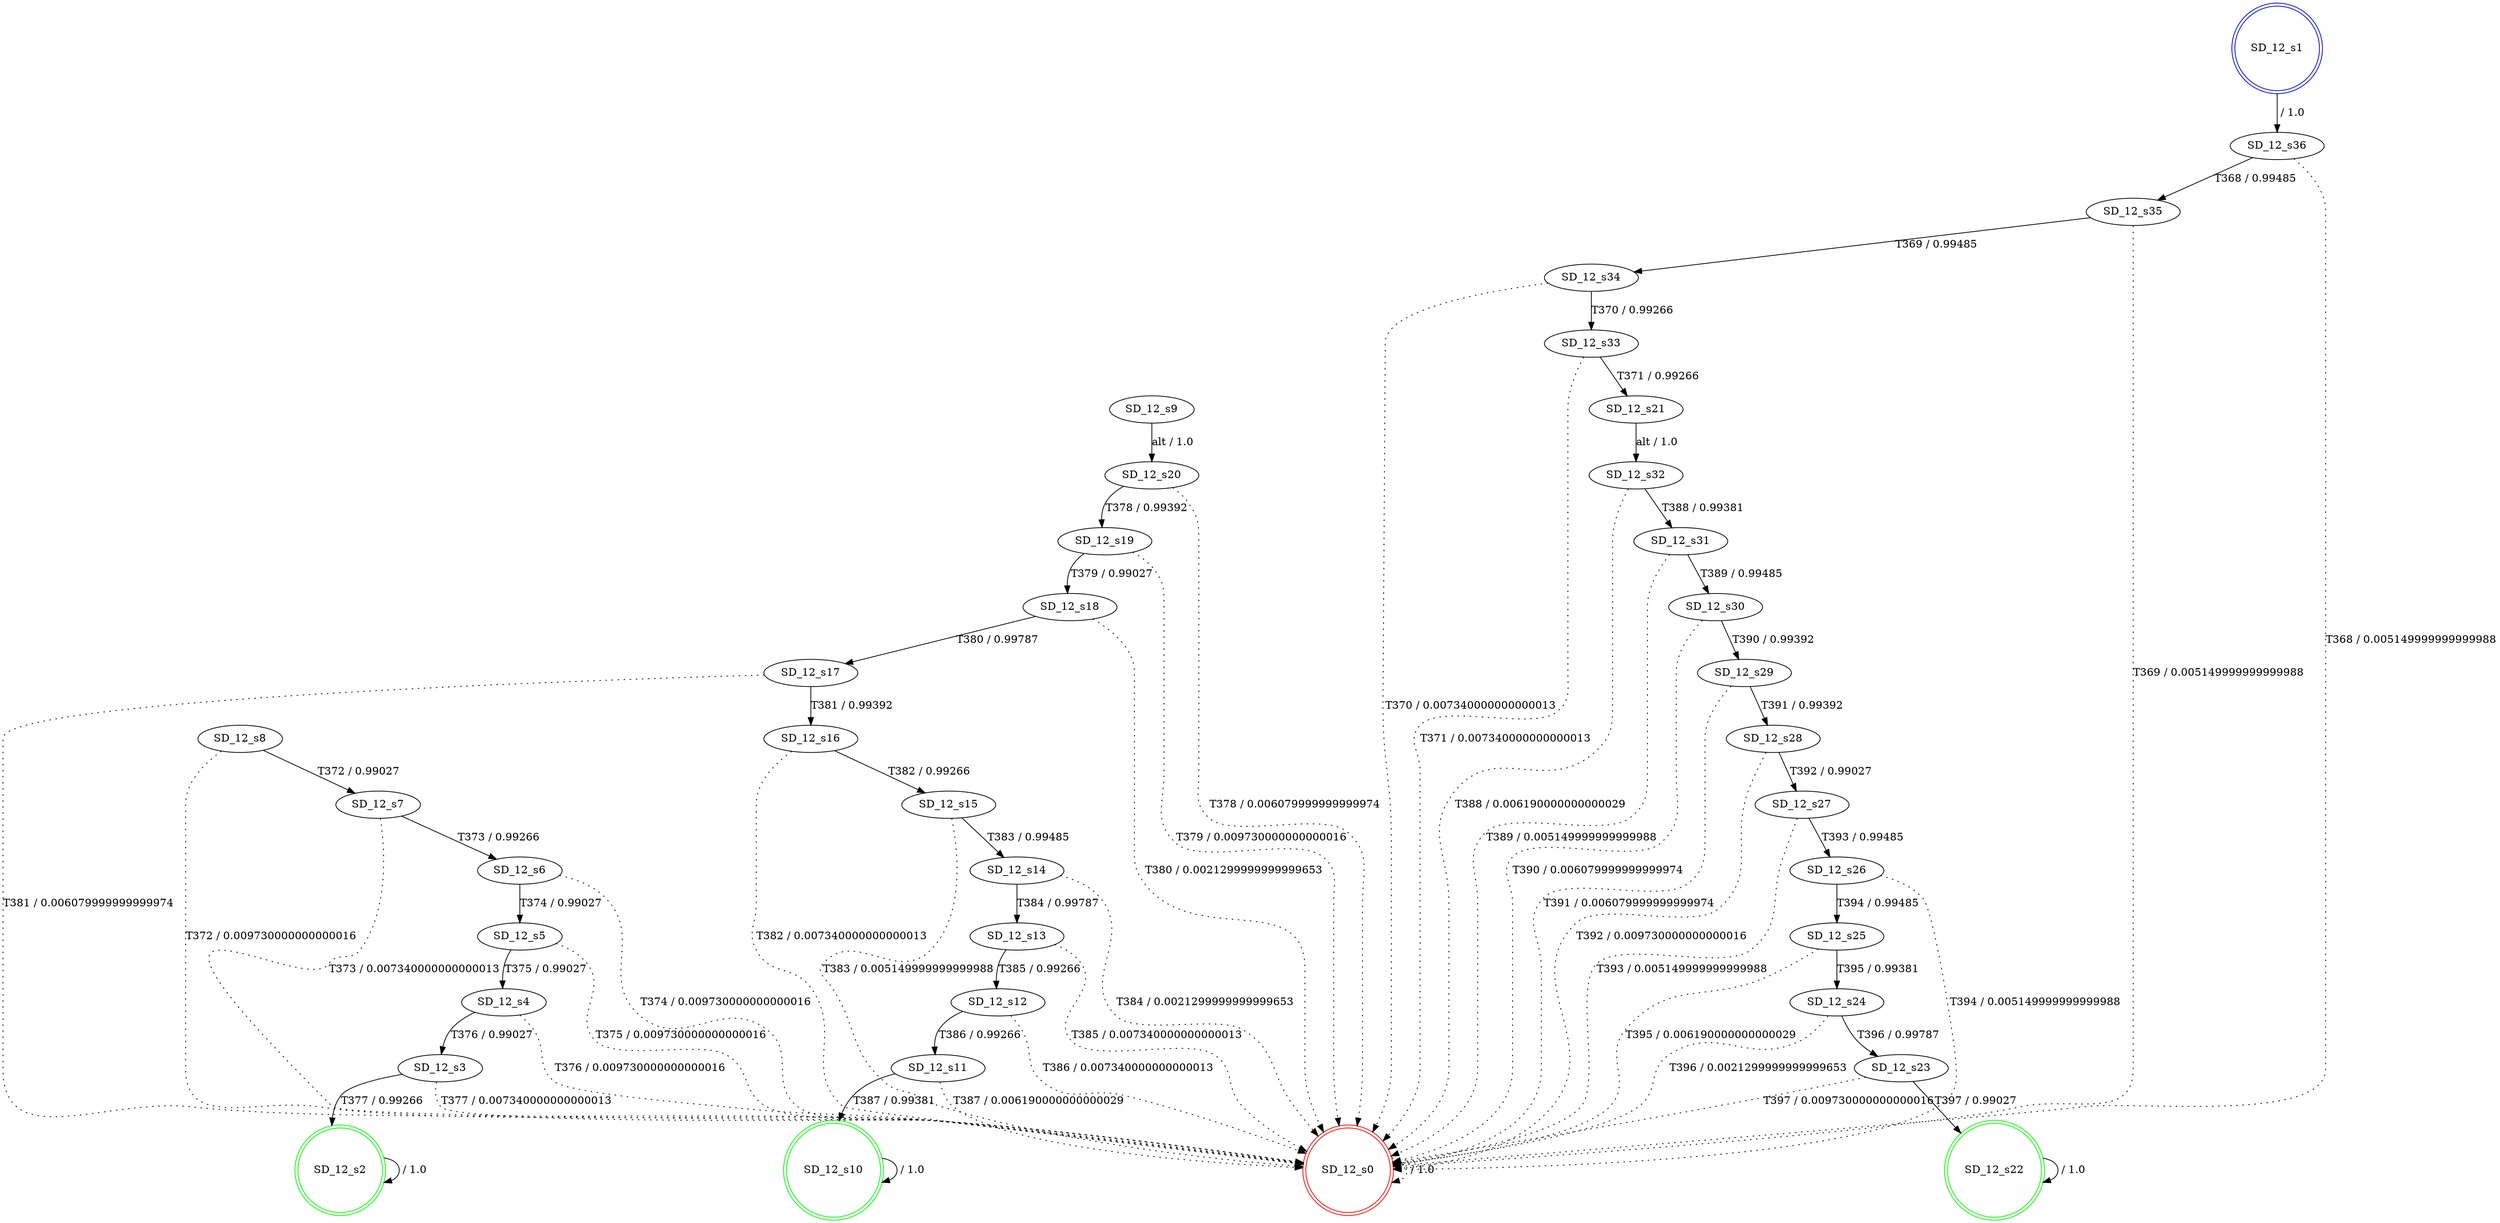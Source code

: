 digraph graphname {
SD_12_s0 [label="SD_12_s0",color=red,shape=doublecircle ];
SD_12_s1 [label="SD_12_s1",color=blue,shape=doublecircle ];
SD_12_s2 [label="SD_12_s2",color=green,shape=doublecircle ];
SD_12_s3 [label="SD_12_s3" ];
SD_12_s4 [label="SD_12_s4" ];
SD_12_s5 [label="SD_12_s5" ];
SD_12_s6 [label="SD_12_s6" ];
SD_12_s7 [label="SD_12_s7" ];
SD_12_s8 [label="SD_12_s8" ];
SD_12_s9 [label="SD_12_s9" ];
SD_12_s10 [label="SD_12_s10",color=green,shape=doublecircle ];
SD_12_s11 [label="SD_12_s11" ];
SD_12_s12 [label="SD_12_s12" ];
SD_12_s13 [label="SD_12_s13" ];
SD_12_s14 [label="SD_12_s14" ];
SD_12_s15 [label="SD_12_s15" ];
SD_12_s16 [label="SD_12_s16" ];
SD_12_s17 [label="SD_12_s17" ];
SD_12_s18 [label="SD_12_s18" ];
SD_12_s19 [label="SD_12_s19" ];
SD_12_s20 [label="SD_12_s20" ];
SD_12_s21 [label="SD_12_s21" ];
SD_12_s22 [label="SD_12_s22",color=green,shape=doublecircle ];
SD_12_s23 [label="SD_12_s23" ];
SD_12_s24 [label="SD_12_s24" ];
SD_12_s25 [label="SD_12_s25" ];
SD_12_s26 [label="SD_12_s26" ];
SD_12_s27 [label="SD_12_s27" ];
SD_12_s28 [label="SD_12_s28" ];
SD_12_s29 [label="SD_12_s29" ];
SD_12_s30 [label="SD_12_s30" ];
SD_12_s31 [label="SD_12_s31" ];
SD_12_s32 [label="SD_12_s32" ];
SD_12_s33 [label="SD_12_s33" ];
SD_12_s34 [label="SD_12_s34" ];
SD_12_s35 [label="SD_12_s35" ];
SD_12_s36 [label="SD_12_s36" ];
SD_12_s0 -> SD_12_s0 [label=" / 1.0", style=dotted];
SD_12_s1 -> SD_12_s36 [label=" / 1.0"];
SD_12_s2 -> SD_12_s2 [label=" / 1.0"];
SD_12_s3 -> SD_12_s2 [label="T377 / 0.99266"];
SD_12_s3 -> SD_12_s0 [label="T377 / 0.007340000000000013", style=dotted];
SD_12_s4 -> SD_12_s3 [label="T376 / 0.99027"];
SD_12_s4 -> SD_12_s0 [label="T376 / 0.009730000000000016", style=dotted];
SD_12_s5 -> SD_12_s4 [label="T375 / 0.99027"];
SD_12_s5 -> SD_12_s0 [label="T375 / 0.009730000000000016", style=dotted];
SD_12_s6 -> SD_12_s5 [label="T374 / 0.99027"];
SD_12_s6 -> SD_12_s0 [label="T374 / 0.009730000000000016", style=dotted];
SD_12_s7 -> SD_12_s6 [label="T373 / 0.99266"];
SD_12_s7 -> SD_12_s0 [label="T373 / 0.007340000000000013", style=dotted];
SD_12_s8 -> SD_12_s7 [label="T372 / 0.99027"];
SD_12_s8 -> SD_12_s0 [label="T372 / 0.009730000000000016", style=dotted];
SD_12_s9 -> SD_12_s20 [label="alt / 1.0"];
SD_12_s10 -> SD_12_s10 [label=" / 1.0"];
SD_12_s11 -> SD_12_s10 [label="T387 / 0.99381"];
SD_12_s11 -> SD_12_s0 [label="T387 / 0.006190000000000029", style=dotted];
SD_12_s12 -> SD_12_s11 [label="T386 / 0.99266"];
SD_12_s12 -> SD_12_s0 [label="T386 / 0.007340000000000013", style=dotted];
SD_12_s13 -> SD_12_s12 [label="T385 / 0.99266"];
SD_12_s13 -> SD_12_s0 [label="T385 / 0.007340000000000013", style=dotted];
SD_12_s14 -> SD_12_s13 [label="T384 / 0.99787"];
SD_12_s14 -> SD_12_s0 [label="T384 / 0.0021299999999999653", style=dotted];
SD_12_s15 -> SD_12_s14 [label="T383 / 0.99485"];
SD_12_s15 -> SD_12_s0 [label="T383 / 0.005149999999999988", style=dotted];
SD_12_s16 -> SD_12_s15 [label="T382 / 0.99266"];
SD_12_s16 -> SD_12_s0 [label="T382 / 0.007340000000000013", style=dotted];
SD_12_s17 -> SD_12_s16 [label="T381 / 0.99392"];
SD_12_s17 -> SD_12_s0 [label="T381 / 0.006079999999999974", style=dotted];
SD_12_s18 -> SD_12_s17 [label="T380 / 0.99787"];
SD_12_s18 -> SD_12_s0 [label="T380 / 0.0021299999999999653", style=dotted];
SD_12_s19 -> SD_12_s18 [label="T379 / 0.99027"];
SD_12_s19 -> SD_12_s0 [label="T379 / 0.009730000000000016", style=dotted];
SD_12_s20 -> SD_12_s19 [label="T378 / 0.99392"];
SD_12_s20 -> SD_12_s0 [label="T378 / 0.006079999999999974", style=dotted];
SD_12_s21 -> SD_12_s32 [label="alt / 1.0"];
SD_12_s22 -> SD_12_s22 [label=" / 1.0"];
SD_12_s23 -> SD_12_s22 [label="T397 / 0.99027"];
SD_12_s23 -> SD_12_s0 [label="T397 / 0.009730000000000016", style=dotted];
SD_12_s24 -> SD_12_s23 [label="T396 / 0.99787"];
SD_12_s24 -> SD_12_s0 [label="T396 / 0.0021299999999999653", style=dotted];
SD_12_s25 -> SD_12_s24 [label="T395 / 0.99381"];
SD_12_s25 -> SD_12_s0 [label="T395 / 0.006190000000000029", style=dotted];
SD_12_s26 -> SD_12_s25 [label="T394 / 0.99485"];
SD_12_s26 -> SD_12_s0 [label="T394 / 0.005149999999999988", style=dotted];
SD_12_s27 -> SD_12_s26 [label="T393 / 0.99485"];
SD_12_s27 -> SD_12_s0 [label="T393 / 0.005149999999999988", style=dotted];
SD_12_s28 -> SD_12_s27 [label="T392 / 0.99027"];
SD_12_s28 -> SD_12_s0 [label="T392 / 0.009730000000000016", style=dotted];
SD_12_s29 -> SD_12_s28 [label="T391 / 0.99392"];
SD_12_s29 -> SD_12_s0 [label="T391 / 0.006079999999999974", style=dotted];
SD_12_s30 -> SD_12_s29 [label="T390 / 0.99392"];
SD_12_s30 -> SD_12_s0 [label="T390 / 0.006079999999999974", style=dotted];
SD_12_s31 -> SD_12_s30 [label="T389 / 0.99485"];
SD_12_s31 -> SD_12_s0 [label="T389 / 0.005149999999999988", style=dotted];
SD_12_s32 -> SD_12_s31 [label="T388 / 0.99381"];
SD_12_s32 -> SD_12_s0 [label="T388 / 0.006190000000000029", style=dotted];
SD_12_s33 -> SD_12_s21 [label="T371 / 0.99266"];
SD_12_s33 -> SD_12_s0 [label="T371 / 0.007340000000000013", style=dotted];
SD_12_s34 -> SD_12_s33 [label="T370 / 0.99266"];
SD_12_s34 -> SD_12_s0 [label="T370 / 0.007340000000000013", style=dotted];
SD_12_s35 -> SD_12_s34 [label="T369 / 0.99485"];
SD_12_s35 -> SD_12_s0 [label="T369 / 0.005149999999999988", style=dotted];
SD_12_s36 -> SD_12_s35 [label="T368 / 0.99485"];
SD_12_s36 -> SD_12_s0 [label="T368 / 0.005149999999999988", style=dotted];
}
